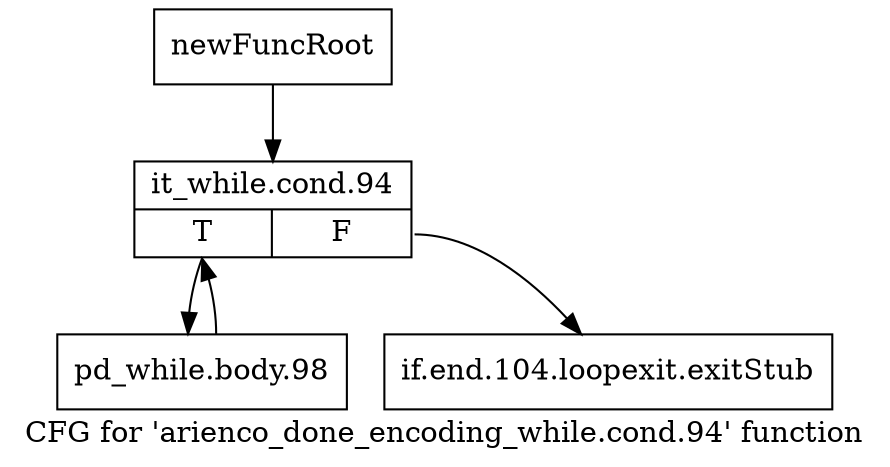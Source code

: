 digraph "CFG for 'arienco_done_encoding_while.cond.94' function" {
	label="CFG for 'arienco_done_encoding_while.cond.94' function";

	Node0x2186870 [shape=record,label="{newFuncRoot}"];
	Node0x2186870 -> Node0x2186910;
	Node0x21868c0 [shape=record,label="{if.end.104.loopexit.exitStub}"];
	Node0x2186910 [shape=record,label="{it_while.cond.94|{<s0>T|<s1>F}}"];
	Node0x2186910:s0 -> Node0x2186960;
	Node0x2186910:s1 -> Node0x21868c0;
	Node0x2186960 [shape=record,label="{pd_while.body.98}"];
	Node0x2186960 -> Node0x2186910;
}
